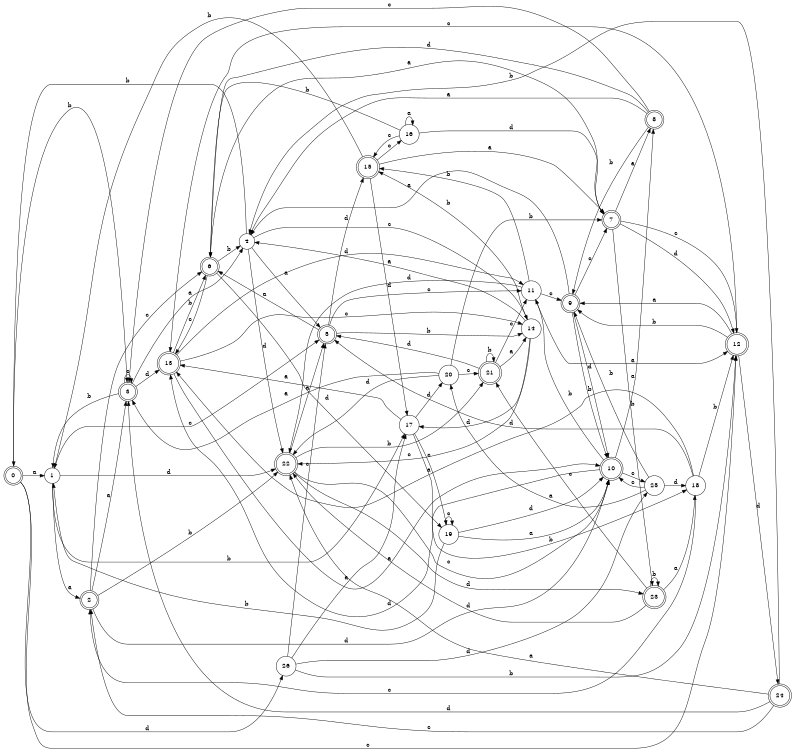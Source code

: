 digraph n22_5 {
__start0 [label="" shape="none"];

rankdir=LR;
size="8,5";

s0 [style="rounded,filled", color="black", fillcolor="white" shape="doublecircle", label="0"];
s1 [style="filled", color="black", fillcolor="white" shape="circle", label="1"];
s2 [style="rounded,filled", color="black", fillcolor="white" shape="doublecircle", label="2"];
s3 [style="rounded,filled", color="black", fillcolor="white" shape="doublecircle", label="3"];
s4 [style="filled", color="black", fillcolor="white" shape="circle", label="4"];
s5 [style="rounded,filled", color="black", fillcolor="white" shape="doublecircle", label="5"];
s6 [style="rounded,filled", color="black", fillcolor="white" shape="doublecircle", label="6"];
s7 [style="rounded,filled", color="black", fillcolor="white" shape="doublecircle", label="7"];
s8 [style="rounded,filled", color="black", fillcolor="white" shape="doublecircle", label="8"];
s9 [style="rounded,filled", color="black", fillcolor="white" shape="doublecircle", label="9"];
s10 [style="rounded,filled", color="black", fillcolor="white" shape="doublecircle", label="10"];
s11 [style="filled", color="black", fillcolor="white" shape="circle", label="11"];
s12 [style="rounded,filled", color="black", fillcolor="white" shape="doublecircle", label="12"];
s13 [style="rounded,filled", color="black", fillcolor="white" shape="doublecircle", label="13"];
s14 [style="filled", color="black", fillcolor="white" shape="circle", label="14"];
s15 [style="rounded,filled", color="black", fillcolor="white" shape="doublecircle", label="15"];
s16 [style="filled", color="black", fillcolor="white" shape="circle", label="16"];
s17 [style="filled", color="black", fillcolor="white" shape="circle", label="17"];
s18 [style="filled", color="black", fillcolor="white" shape="circle", label="18"];
s19 [style="filled", color="black", fillcolor="white" shape="circle", label="19"];
s20 [style="filled", color="black", fillcolor="white" shape="circle", label="20"];
s21 [style="rounded,filled", color="black", fillcolor="white" shape="doublecircle", label="21"];
s22 [style="rounded,filled", color="black", fillcolor="white" shape="doublecircle", label="22"];
s23 [style="rounded,filled", color="black", fillcolor="white" shape="doublecircle", label="23"];
s24 [style="rounded,filled", color="black", fillcolor="white" shape="doublecircle", label="24"];
s25 [style="filled", color="black", fillcolor="white" shape="circle", label="25"];
s26 [style="filled", color="black", fillcolor="white" shape="circle", label="26"];
s0 -> s1 [label="a"];
s0 -> s3 [label="b"];
s0 -> s12 [label="c"];
s0 -> s26 [label="d"];
s1 -> s2 [label="a"];
s1 -> s17 [label="b"];
s1 -> s5 [label="c"];
s1 -> s22 [label="d"];
s2 -> s3 [label="a"];
s2 -> s22 [label="b"];
s2 -> s6 [label="c"];
s2 -> s10 [label="d"];
s3 -> s4 [label="a"];
s3 -> s1 [label="b"];
s3 -> s3 [label="c"];
s3 -> s13 [label="d"];
s4 -> s5 [label="a"];
s4 -> s0 [label="b"];
s4 -> s14 [label="c"];
s4 -> s22 [label="d"];
s5 -> s6 [label="a"];
s5 -> s14 [label="b"];
s5 -> s11 [label="c"];
s5 -> s15 [label="d"];
s6 -> s7 [label="a"];
s6 -> s4 [label="b"];
s6 -> s13 [label="c"];
s6 -> s19 [label="d"];
s7 -> s8 [label="a"];
s7 -> s23 [label="b"];
s7 -> s12 [label="c"];
s7 -> s12 [label="d"];
s8 -> s4 [label="a"];
s8 -> s9 [label="b"];
s8 -> s3 [label="c"];
s8 -> s6 [label="d"];
s9 -> s4 [label="a"];
s9 -> s10 [label="b"];
s9 -> s7 [label="c"];
s9 -> s10 [label="d"];
s10 -> s8 [label="a"];
s10 -> s11 [label="b"];
s10 -> s25 [label="c"];
s10 -> s13 [label="d"];
s11 -> s12 [label="a"];
s11 -> s15 [label="b"];
s11 -> s9 [label="c"];
s11 -> s22 [label="d"];
s12 -> s9 [label="a"];
s12 -> s9 [label="b"];
s12 -> s13 [label="c"];
s12 -> s24 [label="d"];
s13 -> s10 [label="a"];
s13 -> s6 [label="b"];
s13 -> s14 [label="c"];
s13 -> s11 [label="d"];
s14 -> s4 [label="a"];
s14 -> s15 [label="b"];
s14 -> s22 [label="c"];
s14 -> s17 [label="d"];
s15 -> s7 [label="a"];
s15 -> s1 [label="b"];
s15 -> s16 [label="c"];
s15 -> s17 [label="d"];
s16 -> s16 [label="a"];
s16 -> s6 [label="b"];
s16 -> s15 [label="c"];
s16 -> s7 [label="d"];
s17 -> s13 [label="a"];
s17 -> s18 [label="b"];
s17 -> s19 [label="c"];
s17 -> s20 [label="d"];
s18 -> s13 [label="a"];
s18 -> s12 [label="b"];
s18 -> s2 [label="c"];
s18 -> s5 [label="d"];
s19 -> s10 [label="a"];
s19 -> s1 [label="b"];
s19 -> s19 [label="c"];
s19 -> s10 [label="d"];
s20 -> s3 [label="a"];
s20 -> s7 [label="b"];
s20 -> s21 [label="c"];
s20 -> s22 [label="d"];
s21 -> s14 [label="a"];
s21 -> s21 [label="b"];
s21 -> s11 [label="c"];
s21 -> s5 [label="d"];
s22 -> s5 [label="a"];
s22 -> s21 [label="b"];
s22 -> s10 [label="c"];
s22 -> s23 [label="d"];
s23 -> s18 [label="a"];
s23 -> s23 [label="b"];
s23 -> s21 [label="c"];
s23 -> s22 [label="d"];
s24 -> s22 [label="a"];
s24 -> s4 [label="b"];
s24 -> s2 [label="c"];
s24 -> s3 [label="d"];
s25 -> s20 [label="a"];
s25 -> s9 [label="b"];
s25 -> s10 [label="c"];
s25 -> s18 [label="d"];
s26 -> s17 [label="a"];
s26 -> s12 [label="b"];
s26 -> s5 [label="c"];
s26 -> s25 [label="d"];

}